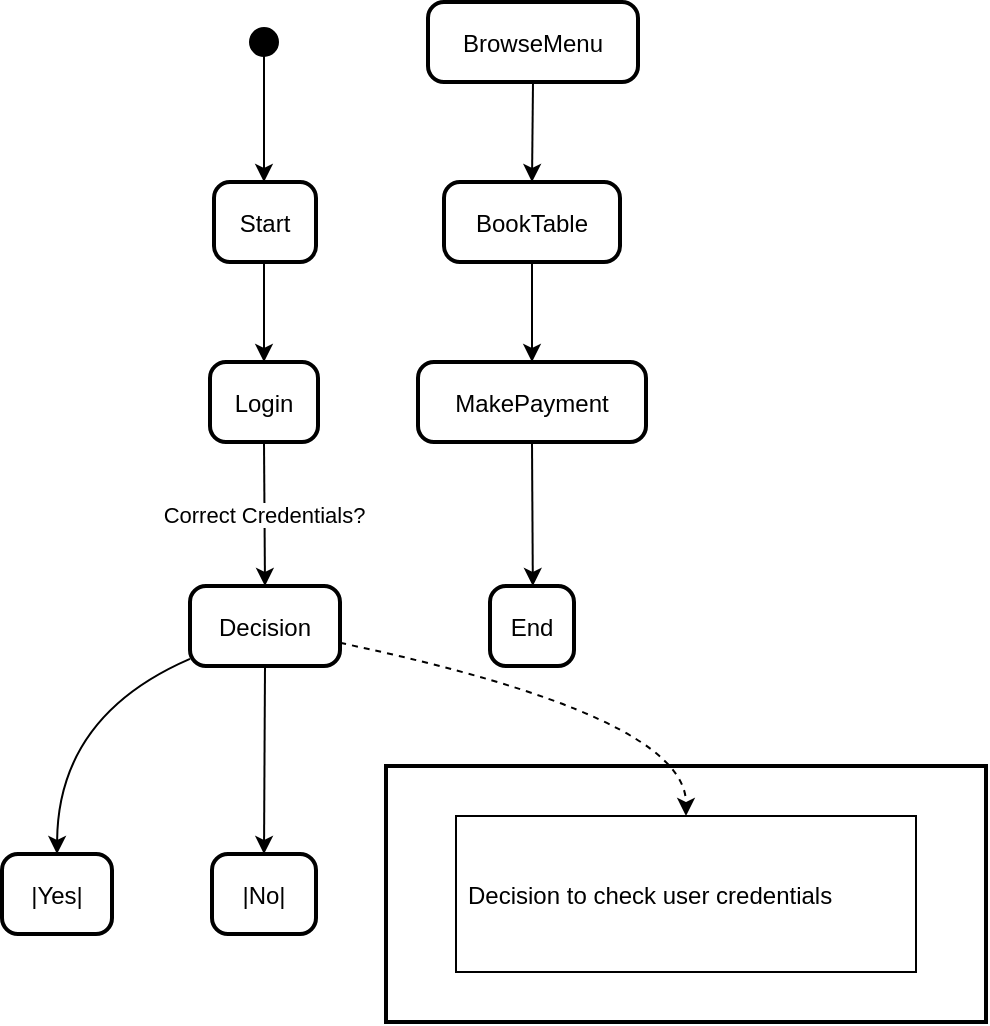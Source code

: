 <mxfile version="26.2.13">
  <diagram name="Page-1" id="TwjLG1IFB1m_qGwWurnQ">
    <mxGraphModel dx="1833" dy="851" grid="1" gridSize="10" guides="1" tooltips="1" connect="1" arrows="1" fold="1" page="1" pageScale="1" pageWidth="850" pageHeight="1100" math="0" shadow="0">
      <root>
        <mxCell id="0" />
        <mxCell id="1" parent="0" />
        <mxCell id="31vpEHrLYVQIeLg_pxgq-1" value="" style="ellipse;fillColor=strokeColor;" vertex="1" parent="1">
          <mxGeometry x="144" y="33" width="14" height="14" as="geometry" />
        </mxCell>
        <mxCell id="31vpEHrLYVQIeLg_pxgq-2" value="Start" style="rounded=1;arcSize=20;strokeWidth=2" vertex="1" parent="1">
          <mxGeometry x="126" y="110" width="51" height="40" as="geometry" />
        </mxCell>
        <mxCell id="31vpEHrLYVQIeLg_pxgq-3" value="Login" style="rounded=1;arcSize=20;strokeWidth=2" vertex="1" parent="1">
          <mxGeometry x="124" y="200" width="54" height="40" as="geometry" />
        </mxCell>
        <mxCell id="31vpEHrLYVQIeLg_pxgq-4" value="Decision" style="rounded=1;arcSize=20;strokeWidth=2" vertex="1" parent="1">
          <mxGeometry x="114" y="312" width="75" height="40" as="geometry" />
        </mxCell>
        <mxCell id="31vpEHrLYVQIeLg_pxgq-5" value="|Yes|" style="rounded=1;arcSize=20;strokeWidth=2" vertex="1" parent="1">
          <mxGeometry x="20" y="446" width="55" height="40" as="geometry" />
        </mxCell>
        <mxCell id="31vpEHrLYVQIeLg_pxgq-6" value="BrowseMenu" style="rounded=1;arcSize=20;strokeWidth=2" vertex="1" parent="1">
          <mxGeometry x="233" y="20" width="105" height="40" as="geometry" />
        </mxCell>
        <mxCell id="31vpEHrLYVQIeLg_pxgq-7" value="|No|" style="rounded=1;arcSize=20;strokeWidth=2" vertex="1" parent="1">
          <mxGeometry x="125" y="446" width="52" height="40" as="geometry" />
        </mxCell>
        <mxCell id="31vpEHrLYVQIeLg_pxgq-8" value="End" style="rounded=1;arcSize=20;strokeWidth=2" vertex="1" parent="1">
          <mxGeometry x="264" y="312" width="42" height="40" as="geometry" />
        </mxCell>
        <mxCell id="31vpEHrLYVQIeLg_pxgq-9" value="BookTable" style="rounded=1;arcSize=20;strokeWidth=2" vertex="1" parent="1">
          <mxGeometry x="241" y="110" width="88" height="40" as="geometry" />
        </mxCell>
        <mxCell id="31vpEHrLYVQIeLg_pxgq-10" value="MakePayment" style="rounded=1;arcSize=20;strokeWidth=2" vertex="1" parent="1">
          <mxGeometry x="228" y="200" width="114" height="40" as="geometry" />
        </mxCell>
        <mxCell id="31vpEHrLYVQIeLg_pxgq-11" value="Decision to check user credentials" style="whiteSpace=wrap;strokeWidth=2;" vertex="1" parent="1">
          <mxGeometry x="212" y="402" width="300" height="128" as="geometry" />
        </mxCell>
        <mxCell id="31vpEHrLYVQIeLg_pxgq-12" value="Decision to check user credentials" style="align=left;spacingLeft=4;" vertex="1" parent="1">
          <mxGeometry x="247" y="427" width="230" height="78" as="geometry" />
        </mxCell>
        <mxCell id="31vpEHrLYVQIeLg_pxgq-13" value="" style="curved=1;startArrow=none;;exitX=0.52;exitY=1;entryX=0.49;entryY=0;rounded=0;" edge="1" parent="1" source="31vpEHrLYVQIeLg_pxgq-1" target="31vpEHrLYVQIeLg_pxgq-2">
          <mxGeometry relative="1" as="geometry">
            <Array as="points" />
          </mxGeometry>
        </mxCell>
        <mxCell id="31vpEHrLYVQIeLg_pxgq-14" value="" style="curved=1;startArrow=none;;exitX=0.49;exitY=1;entryX=0.5;entryY=0;rounded=0;" edge="1" parent="1" source="31vpEHrLYVQIeLg_pxgq-2" target="31vpEHrLYVQIeLg_pxgq-3">
          <mxGeometry relative="1" as="geometry">
            <Array as="points" />
          </mxGeometry>
        </mxCell>
        <mxCell id="31vpEHrLYVQIeLg_pxgq-15" value="Correct Credentials?" style="curved=1;startArrow=none;;exitX=0.5;exitY=1;entryX=0.5;entryY=0.01;rounded=0;" edge="1" parent="1" source="31vpEHrLYVQIeLg_pxgq-3" target="31vpEHrLYVQIeLg_pxgq-4">
          <mxGeometry relative="1" as="geometry">
            <Array as="points" />
          </mxGeometry>
        </mxCell>
        <mxCell id="31vpEHrLYVQIeLg_pxgq-16" value="" style="curved=1;startArrow=none;;exitX=-0.01;exitY=0.92;entryX=0.5;entryY=0.01;rounded=0;" edge="1" parent="1" source="31vpEHrLYVQIeLg_pxgq-4" target="31vpEHrLYVQIeLg_pxgq-5">
          <mxGeometry relative="1" as="geometry">
            <Array as="points">
              <mxPoint x="48" y="377" />
            </Array>
          </mxGeometry>
        </mxCell>
        <mxCell id="31vpEHrLYVQIeLg_pxgq-17" value="" style="curved=1;startArrow=none;;exitX=0.5;exitY=1.01;entryX=0.5;entryY=0.01;rounded=0;" edge="1" parent="1" source="31vpEHrLYVQIeLg_pxgq-4" target="31vpEHrLYVQIeLg_pxgq-7">
          <mxGeometry relative="1" as="geometry">
            <Array as="points" />
          </mxGeometry>
        </mxCell>
        <mxCell id="31vpEHrLYVQIeLg_pxgq-18" value="" style="curved=1;startArrow=none;;exitX=0.5;exitY=1;entryX=0.5;entryY=0;rounded=0;" edge="1" parent="1" source="31vpEHrLYVQIeLg_pxgq-6" target="31vpEHrLYVQIeLg_pxgq-9">
          <mxGeometry relative="1" as="geometry">
            <Array as="points" />
          </mxGeometry>
        </mxCell>
        <mxCell id="31vpEHrLYVQIeLg_pxgq-19" value="" style="curved=1;startArrow=none;;exitX=0.5;exitY=1;entryX=0.5;entryY=0;rounded=0;" edge="1" parent="1" source="31vpEHrLYVQIeLg_pxgq-9" target="31vpEHrLYVQIeLg_pxgq-10">
          <mxGeometry relative="1" as="geometry">
            <Array as="points" />
          </mxGeometry>
        </mxCell>
        <mxCell id="31vpEHrLYVQIeLg_pxgq-20" value="" style="curved=1;startArrow=none;;exitX=0.5;exitY=1;entryX=0.51;entryY=0.01;rounded=0;" edge="1" parent="1" source="31vpEHrLYVQIeLg_pxgq-10" target="31vpEHrLYVQIeLg_pxgq-8">
          <mxGeometry relative="1" as="geometry">
            <Array as="points" />
          </mxGeometry>
        </mxCell>
        <mxCell id="31vpEHrLYVQIeLg_pxgq-21" value="" style="curved=1;dashed=1;startArrow=none;;exitX=1;exitY=0.71;entryX=0.5;entryY=0.01;rounded=0;" edge="1" parent="1" source="31vpEHrLYVQIeLg_pxgq-4" target="31vpEHrLYVQIeLg_pxgq-12">
          <mxGeometry relative="1" as="geometry">
            <Array as="points">
              <mxPoint x="362" y="377" />
            </Array>
          </mxGeometry>
        </mxCell>
      </root>
    </mxGraphModel>
  </diagram>
</mxfile>
